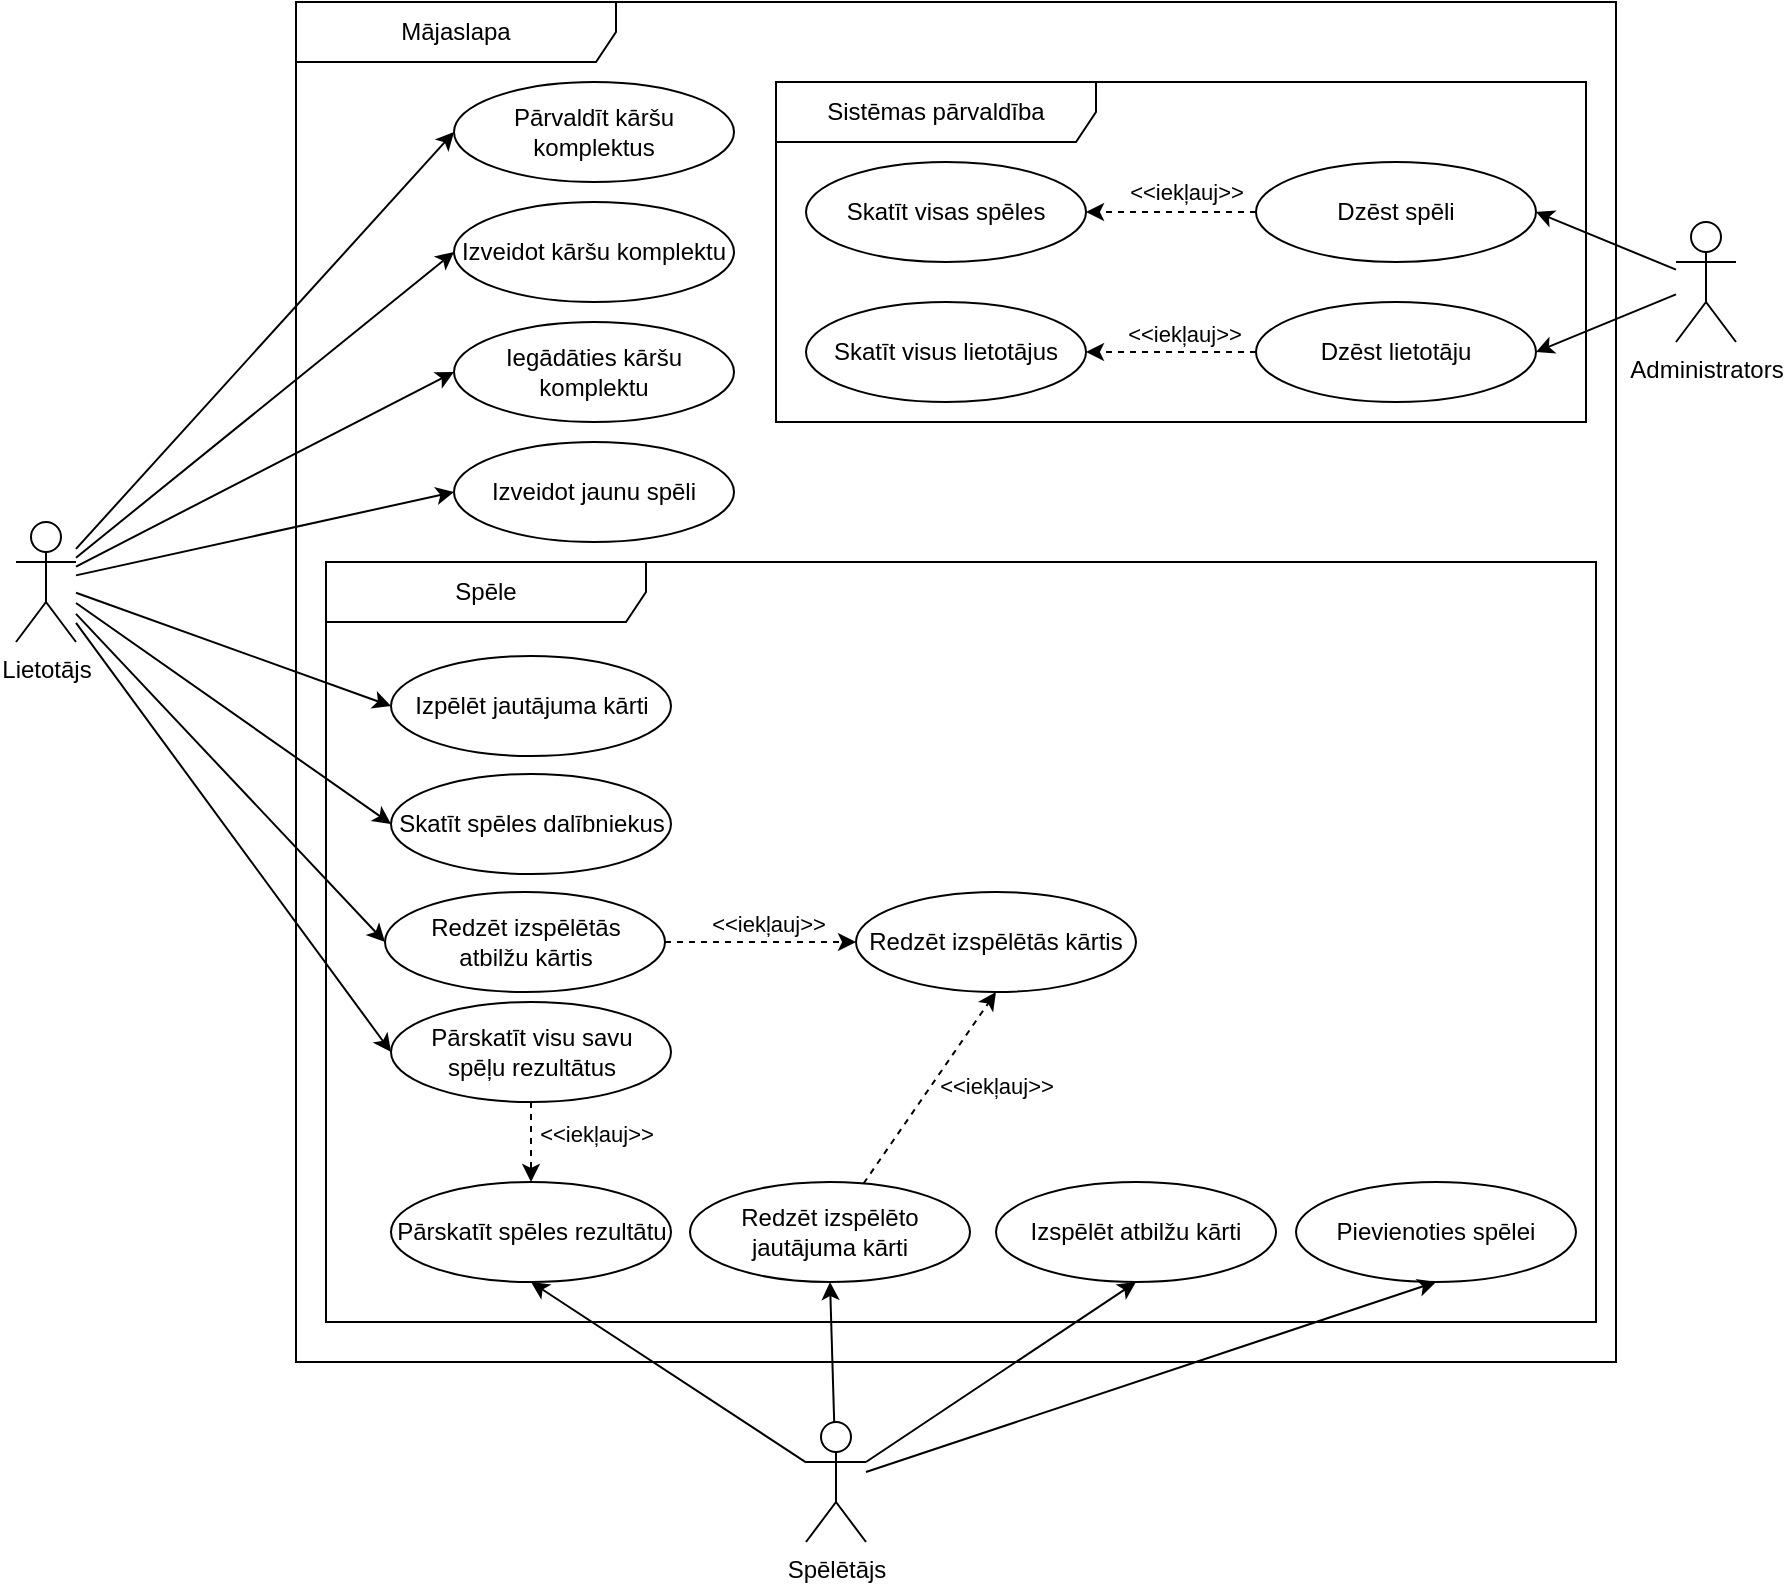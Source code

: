 <mxfile version="22.1.3" type="github">
  <diagram name="Page-1" id="wWv0QKPpNUzA6Ld12Msu">
    <mxGraphModel dx="1195" dy="658" grid="1" gridSize="10" guides="1" tooltips="1" connect="1" arrows="1" fold="1" page="1" pageScale="1" pageWidth="850" pageHeight="1100" math="0" shadow="0">
      <root>
        <mxCell id="0" />
        <mxCell id="1" parent="0" />
        <mxCell id="GtoTZNwH6GSO2kxzhmJJ-5" value="Mājaslapa" style="shape=umlFrame;whiteSpace=wrap;html=1;pointerEvents=0;recursiveResize=0;container=1;collapsible=0;width=160;" parent="1" vertex="1">
          <mxGeometry x="170" y="130" width="660" height="680" as="geometry" />
        </mxCell>
        <mxCell id="GtoTZNwH6GSO2kxzhmJJ-7" value="Pārvaldīt kāršu komplektus" style="ellipse;whiteSpace=wrap;html=1;" parent="GtoTZNwH6GSO2kxzhmJJ-5" vertex="1">
          <mxGeometry x="79" y="40" width="140" height="50" as="geometry" />
        </mxCell>
        <mxCell id="GtoTZNwH6GSO2kxzhmJJ-8" value="Izveidot kāršu komplektu" style="ellipse;whiteSpace=wrap;html=1;" parent="GtoTZNwH6GSO2kxzhmJJ-5" vertex="1">
          <mxGeometry x="79" y="100" width="140" height="50" as="geometry" />
        </mxCell>
        <mxCell id="GtoTZNwH6GSO2kxzhmJJ-9" value="Iegādāties kāršu komplektu" style="ellipse;whiteSpace=wrap;html=1;" parent="GtoTZNwH6GSO2kxzhmJJ-5" vertex="1">
          <mxGeometry x="79" y="160" width="140" height="50" as="geometry" />
        </mxCell>
        <mxCell id="GtoTZNwH6GSO2kxzhmJJ-10" value="Izveidot jaunu spēli" style="ellipse;whiteSpace=wrap;html=1;" parent="GtoTZNwH6GSO2kxzhmJJ-5" vertex="1">
          <mxGeometry x="79" y="220" width="140" height="50" as="geometry" />
        </mxCell>
        <mxCell id="GtoTZNwH6GSO2kxzhmJJ-19" value="Spēle" style="shape=umlFrame;whiteSpace=wrap;html=1;pointerEvents=0;recursiveResize=0;container=1;collapsible=0;width=160;" parent="GtoTZNwH6GSO2kxzhmJJ-5" vertex="1">
          <mxGeometry x="15" y="280" width="635" height="380" as="geometry" />
        </mxCell>
        <mxCell id="GtoTZNwH6GSO2kxzhmJJ-25" value="Izpēlēt jautājuma kārti" style="ellipse;whiteSpace=wrap;html=1;" parent="GtoTZNwH6GSO2kxzhmJJ-19" vertex="1">
          <mxGeometry x="32.5" y="47" width="140" height="50" as="geometry" />
        </mxCell>
        <mxCell id="GtoTZNwH6GSO2kxzhmJJ-29" value="Izspēlēt atbilžu kārti" style="ellipse;whiteSpace=wrap;html=1;" parent="GtoTZNwH6GSO2kxzhmJJ-19" vertex="1">
          <mxGeometry x="335" y="310" width="140" height="50" as="geometry" />
        </mxCell>
        <mxCell id="GtoTZNwH6GSO2kxzhmJJ-27" value="Skatīt spēles dalībniekus" style="ellipse;whiteSpace=wrap;html=1;" parent="GtoTZNwH6GSO2kxzhmJJ-19" vertex="1">
          <mxGeometry x="32.5" y="106" width="140" height="50" as="geometry" />
        </mxCell>
        <mxCell id="GtoTZNwH6GSO2kxzhmJJ-26" value="Pārskatīt spēles rezultātu" style="ellipse;whiteSpace=wrap;html=1;" parent="GtoTZNwH6GSO2kxzhmJJ-19" vertex="1">
          <mxGeometry x="32.5" y="310" width="140" height="50" as="geometry" />
        </mxCell>
        <mxCell id="GtoTZNwH6GSO2kxzhmJJ-28" value="Pievienoties spēlei" style="ellipse;whiteSpace=wrap;html=1;" parent="GtoTZNwH6GSO2kxzhmJJ-19" vertex="1">
          <mxGeometry x="485" y="310" width="140" height="50" as="geometry" />
        </mxCell>
        <mxCell id="_mYo-wjHt5KBkEZmQbUW-4" value="" style="edgeStyle=none;shape=connector;rounded=0;orthogonalLoop=1;jettySize=auto;html=1;labelBackgroundColor=default;strokeColor=default;align=center;verticalAlign=middle;fontFamily=Helvetica;fontSize=11;fontColor=default;endArrow=classic;dashed=1;" edge="1" parent="GtoTZNwH6GSO2kxzhmJJ-19" source="_mYo-wjHt5KBkEZmQbUW-3" target="GtoTZNwH6GSO2kxzhmJJ-26">
          <mxGeometry relative="1" as="geometry" />
        </mxCell>
        <mxCell id="_mYo-wjHt5KBkEZmQbUW-5" value="&amp;lt;&amp;lt;iekļauj&amp;gt;&amp;gt;" style="edgeLabel;html=1;align=center;verticalAlign=middle;resizable=0;points=[];fontSize=11;fontFamily=Helvetica;fontColor=default;" vertex="1" connectable="0" parent="_mYo-wjHt5KBkEZmQbUW-4">
          <mxGeometry x="-0.208" relative="1" as="geometry">
            <mxPoint x="32" as="offset" />
          </mxGeometry>
        </mxCell>
        <mxCell id="_mYo-wjHt5KBkEZmQbUW-3" value="Pārskatīt visu savu &lt;br&gt;spēļu rezultātus" style="ellipse;whiteSpace=wrap;html=1;" vertex="1" parent="GtoTZNwH6GSO2kxzhmJJ-19">
          <mxGeometry x="32.5" y="220" width="140" height="50" as="geometry" />
        </mxCell>
        <mxCell id="_mYo-wjHt5KBkEZmQbUW-15" style="edgeStyle=none;shape=connector;rounded=0;orthogonalLoop=1;jettySize=auto;html=1;entryX=0.5;entryY=1;entryDx=0;entryDy=0;labelBackgroundColor=default;strokeColor=default;align=center;verticalAlign=middle;fontFamily=Helvetica;fontSize=11;fontColor=default;endArrow=classic;dashed=1;" edge="1" parent="GtoTZNwH6GSO2kxzhmJJ-19" source="_mYo-wjHt5KBkEZmQbUW-9" target="_mYo-wjHt5KBkEZmQbUW-13">
          <mxGeometry relative="1" as="geometry" />
        </mxCell>
        <mxCell id="_mYo-wjHt5KBkEZmQbUW-17" value="&amp;lt;&amp;lt;iekļauj&amp;gt;&amp;gt;" style="edgeLabel;html=1;align=center;verticalAlign=middle;resizable=0;points=[];fontSize=11;fontFamily=Helvetica;fontColor=default;" vertex="1" connectable="0" parent="_mYo-wjHt5KBkEZmQbUW-15">
          <mxGeometry x="0.034" y="-1" relative="1" as="geometry">
            <mxPoint x="31" as="offset" />
          </mxGeometry>
        </mxCell>
        <mxCell id="_mYo-wjHt5KBkEZmQbUW-9" value="Redzēt izspēlēto jautājuma kārti" style="ellipse;whiteSpace=wrap;html=1;" vertex="1" parent="GtoTZNwH6GSO2kxzhmJJ-19">
          <mxGeometry x="182" y="310" width="140" height="50" as="geometry" />
        </mxCell>
        <mxCell id="_mYo-wjHt5KBkEZmQbUW-14" style="edgeStyle=none;shape=connector;rounded=0;orthogonalLoop=1;jettySize=auto;html=1;entryX=0;entryY=0.5;entryDx=0;entryDy=0;labelBackgroundColor=default;strokeColor=default;align=center;verticalAlign=middle;fontFamily=Helvetica;fontSize=11;fontColor=default;endArrow=classic;dashed=1;exitX=1;exitY=0.5;exitDx=0;exitDy=0;" edge="1" parent="GtoTZNwH6GSO2kxzhmJJ-19" source="_mYo-wjHt5KBkEZmQbUW-11" target="_mYo-wjHt5KBkEZmQbUW-13">
          <mxGeometry relative="1" as="geometry">
            <mxPoint x="181.998" y="159.998" as="sourcePoint" />
            <mxPoint x="316.76" y="187.57" as="targetPoint" />
          </mxGeometry>
        </mxCell>
        <mxCell id="_mYo-wjHt5KBkEZmQbUW-16" value="&amp;lt;&amp;lt;iekļauj&amp;gt;&amp;gt;" style="edgeLabel;html=1;align=center;verticalAlign=middle;resizable=0;points=[];fontSize=11;fontFamily=Helvetica;fontColor=default;" vertex="1" connectable="0" parent="_mYo-wjHt5KBkEZmQbUW-14">
          <mxGeometry x="0.071" y="3" relative="1" as="geometry">
            <mxPoint y="-6" as="offset" />
          </mxGeometry>
        </mxCell>
        <mxCell id="_mYo-wjHt5KBkEZmQbUW-11" value="Redzēt izspēlētās &lt;br&gt;atbilžu kārtis" style="ellipse;whiteSpace=wrap;html=1;" vertex="1" parent="GtoTZNwH6GSO2kxzhmJJ-19">
          <mxGeometry x="29.5" y="165" width="140" height="50" as="geometry" />
        </mxCell>
        <mxCell id="_mYo-wjHt5KBkEZmQbUW-13" value="Redzēt izspēlētās kārtis" style="ellipse;whiteSpace=wrap;html=1;" vertex="1" parent="GtoTZNwH6GSO2kxzhmJJ-19">
          <mxGeometry x="265" y="165" width="140" height="50" as="geometry" />
        </mxCell>
        <mxCell id="GtoTZNwH6GSO2kxzhmJJ-36" value="Sistēmas pārvaldība" style="shape=umlFrame;whiteSpace=wrap;html=1;pointerEvents=0;recursiveResize=0;container=1;collapsible=0;width=160;" parent="GtoTZNwH6GSO2kxzhmJJ-5" vertex="1">
          <mxGeometry x="240" y="40" width="405" height="170" as="geometry" />
        </mxCell>
        <mxCell id="GtoTZNwH6GSO2kxzhmJJ-42" style="edgeStyle=none;shape=connector;rounded=0;orthogonalLoop=1;jettySize=auto;html=1;entryX=1;entryY=0.5;entryDx=0;entryDy=0;labelBackgroundColor=default;strokeColor=default;align=center;verticalAlign=middle;fontFamily=Helvetica;fontSize=11;fontColor=default;endArrow=classic;dashed=1;" parent="GtoTZNwH6GSO2kxzhmJJ-36" source="GtoTZNwH6GSO2kxzhmJJ-37" target="GtoTZNwH6GSO2kxzhmJJ-38" edge="1">
          <mxGeometry relative="1" as="geometry" />
        </mxCell>
        <mxCell id="GtoTZNwH6GSO2kxzhmJJ-44" value="&amp;lt;&amp;lt;iekļauj&amp;gt;&amp;gt;" style="edgeLabel;html=1;align=center;verticalAlign=middle;resizable=0;points=[];fontSize=11;fontFamily=Helvetica;fontColor=default;" parent="GtoTZNwH6GSO2kxzhmJJ-42" vertex="1" connectable="0">
          <mxGeometry x="-0.501" y="-1" relative="1" as="geometry">
            <mxPoint x="-14" y="-9" as="offset" />
          </mxGeometry>
        </mxCell>
        <mxCell id="GtoTZNwH6GSO2kxzhmJJ-37" value="Dzēst spēli" style="ellipse;whiteSpace=wrap;html=1;" parent="GtoTZNwH6GSO2kxzhmJJ-36" vertex="1">
          <mxGeometry x="240" y="40" width="140" height="50" as="geometry" />
        </mxCell>
        <mxCell id="GtoTZNwH6GSO2kxzhmJJ-38" value="Skatīt visas spēles" style="ellipse;whiteSpace=wrap;html=1;" parent="GtoTZNwH6GSO2kxzhmJJ-36" vertex="1">
          <mxGeometry x="15" y="40" width="140" height="50" as="geometry" />
        </mxCell>
        <mxCell id="GtoTZNwH6GSO2kxzhmJJ-43" style="edgeStyle=none;shape=connector;rounded=0;orthogonalLoop=1;jettySize=auto;html=1;entryX=1;entryY=0.5;entryDx=0;entryDy=0;labelBackgroundColor=default;strokeColor=default;align=center;verticalAlign=middle;fontFamily=Helvetica;fontSize=11;fontColor=default;endArrow=classic;dashed=1;" parent="GtoTZNwH6GSO2kxzhmJJ-36" source="GtoTZNwH6GSO2kxzhmJJ-39" target="GtoTZNwH6GSO2kxzhmJJ-40" edge="1">
          <mxGeometry relative="1" as="geometry" />
        </mxCell>
        <mxCell id="GtoTZNwH6GSO2kxzhmJJ-45" value="&amp;lt;&amp;lt;iekļauj&amp;gt;&amp;gt;" style="edgeLabel;html=1;align=center;verticalAlign=middle;resizable=0;points=[];fontSize=11;fontFamily=Helvetica;fontColor=default;" parent="GtoTZNwH6GSO2kxzhmJJ-43" vertex="1" connectable="0">
          <mxGeometry x="-0.153" relative="1" as="geometry">
            <mxPoint y="-9" as="offset" />
          </mxGeometry>
        </mxCell>
        <mxCell id="GtoTZNwH6GSO2kxzhmJJ-39" value="Dzēst lietotāju" style="ellipse;whiteSpace=wrap;html=1;" parent="GtoTZNwH6GSO2kxzhmJJ-36" vertex="1">
          <mxGeometry x="240" y="110" width="140" height="50" as="geometry" />
        </mxCell>
        <mxCell id="GtoTZNwH6GSO2kxzhmJJ-40" value="Skatīt visus lietotājus" style="ellipse;whiteSpace=wrap;html=1;" parent="GtoTZNwH6GSO2kxzhmJJ-36" vertex="1">
          <mxGeometry x="15" y="110" width="140" height="50" as="geometry" />
        </mxCell>
        <mxCell id="GtoTZNwH6GSO2kxzhmJJ-12" style="rounded=0;orthogonalLoop=1;jettySize=auto;html=1;entryX=0;entryY=0.5;entryDx=0;entryDy=0;" parent="1" source="GtoTZNwH6GSO2kxzhmJJ-6" target="GtoTZNwH6GSO2kxzhmJJ-7" edge="1">
          <mxGeometry relative="1" as="geometry" />
        </mxCell>
        <mxCell id="GtoTZNwH6GSO2kxzhmJJ-13" style="edgeStyle=none;shape=connector;rounded=0;orthogonalLoop=1;jettySize=auto;html=1;entryX=0;entryY=0.5;entryDx=0;entryDy=0;labelBackgroundColor=default;strokeColor=default;align=center;verticalAlign=middle;fontFamily=Helvetica;fontSize=11;fontColor=default;endArrow=classic;" parent="1" source="GtoTZNwH6GSO2kxzhmJJ-6" target="GtoTZNwH6GSO2kxzhmJJ-8" edge="1">
          <mxGeometry relative="1" as="geometry" />
        </mxCell>
        <mxCell id="GtoTZNwH6GSO2kxzhmJJ-14" style="edgeStyle=none;shape=connector;rounded=0;orthogonalLoop=1;jettySize=auto;html=1;entryX=0;entryY=0.5;entryDx=0;entryDy=0;labelBackgroundColor=default;strokeColor=default;align=center;verticalAlign=middle;fontFamily=Helvetica;fontSize=11;fontColor=default;endArrow=classic;" parent="1" source="GtoTZNwH6GSO2kxzhmJJ-6" target="GtoTZNwH6GSO2kxzhmJJ-9" edge="1">
          <mxGeometry relative="1" as="geometry" />
        </mxCell>
        <mxCell id="GtoTZNwH6GSO2kxzhmJJ-15" style="edgeStyle=none;shape=connector;rounded=0;orthogonalLoop=1;jettySize=auto;html=1;entryX=0;entryY=0.5;entryDx=0;entryDy=0;labelBackgroundColor=default;strokeColor=default;align=center;verticalAlign=middle;fontFamily=Helvetica;fontSize=11;fontColor=default;endArrow=classic;" parent="1" source="GtoTZNwH6GSO2kxzhmJJ-6" target="GtoTZNwH6GSO2kxzhmJJ-10" edge="1">
          <mxGeometry relative="1" as="geometry" />
        </mxCell>
        <mxCell id="ZV7Y-Av7ND0QqWIJISmL-2" style="rounded=0;orthogonalLoop=1;jettySize=auto;html=1;entryX=0;entryY=0.5;entryDx=0;entryDy=0;" parent="1" source="GtoTZNwH6GSO2kxzhmJJ-6" target="GtoTZNwH6GSO2kxzhmJJ-27" edge="1">
          <mxGeometry relative="1" as="geometry" />
        </mxCell>
        <mxCell id="ZV7Y-Av7ND0QqWIJISmL-3" style="rounded=0;orthogonalLoop=1;jettySize=auto;html=1;entryX=0;entryY=0.5;entryDx=0;entryDy=0;" parent="1" source="GtoTZNwH6GSO2kxzhmJJ-6" target="_mYo-wjHt5KBkEZmQbUW-3" edge="1">
          <mxGeometry relative="1" as="geometry">
            <mxPoint x="130" y="670" as="targetPoint" />
          </mxGeometry>
        </mxCell>
        <mxCell id="_mYo-wjHt5KBkEZmQbUW-1" style="rounded=0;orthogonalLoop=1;jettySize=auto;html=1;entryX=0;entryY=0.5;entryDx=0;entryDy=0;" edge="1" parent="1" source="GtoTZNwH6GSO2kxzhmJJ-6" target="GtoTZNwH6GSO2kxzhmJJ-25">
          <mxGeometry relative="1" as="geometry" />
        </mxCell>
        <mxCell id="_mYo-wjHt5KBkEZmQbUW-12" style="edgeStyle=none;shape=connector;rounded=0;orthogonalLoop=1;jettySize=auto;html=1;entryX=0;entryY=0.5;entryDx=0;entryDy=0;labelBackgroundColor=default;strokeColor=default;align=center;verticalAlign=middle;fontFamily=Helvetica;fontSize=11;fontColor=default;endArrow=classic;" edge="1" parent="1" source="GtoTZNwH6GSO2kxzhmJJ-6" target="_mYo-wjHt5KBkEZmQbUW-11">
          <mxGeometry relative="1" as="geometry" />
        </mxCell>
        <mxCell id="GtoTZNwH6GSO2kxzhmJJ-6" value="Lietotājs" style="shape=umlActor;verticalLabelPosition=bottom;verticalAlign=top;html=1;" parent="1" vertex="1">
          <mxGeometry x="30" y="390" width="30" height="60" as="geometry" />
        </mxCell>
        <mxCell id="GtoTZNwH6GSO2kxzhmJJ-31" style="edgeStyle=none;shape=connector;rounded=0;orthogonalLoop=1;jettySize=auto;html=1;entryX=0.5;entryY=1;entryDx=0;entryDy=0;labelBackgroundColor=default;strokeColor=default;align=center;verticalAlign=middle;fontFamily=Helvetica;fontSize=11;fontColor=default;endArrow=classic;" parent="1" source="GtoTZNwH6GSO2kxzhmJJ-16" target="GtoTZNwH6GSO2kxzhmJJ-26" edge="1">
          <mxGeometry relative="1" as="geometry" />
        </mxCell>
        <mxCell id="GtoTZNwH6GSO2kxzhmJJ-33" style="edgeStyle=none;shape=connector;rounded=0;orthogonalLoop=1;jettySize=auto;html=1;entryX=0.5;entryY=1;entryDx=0;entryDy=0;labelBackgroundColor=default;strokeColor=default;align=center;verticalAlign=middle;fontFamily=Helvetica;fontSize=11;fontColor=default;endArrow=classic;" parent="1" source="GtoTZNwH6GSO2kxzhmJJ-16" target="GtoTZNwH6GSO2kxzhmJJ-28" edge="1">
          <mxGeometry relative="1" as="geometry" />
        </mxCell>
        <mxCell id="GtoTZNwH6GSO2kxzhmJJ-34" style="edgeStyle=none;shape=connector;rounded=0;orthogonalLoop=1;jettySize=auto;html=1;entryX=0.5;entryY=1;entryDx=0;entryDy=0;labelBackgroundColor=default;strokeColor=default;align=center;verticalAlign=middle;fontFamily=Helvetica;fontSize=11;fontColor=default;endArrow=classic;" parent="1" source="GtoTZNwH6GSO2kxzhmJJ-16" target="GtoTZNwH6GSO2kxzhmJJ-29" edge="1">
          <mxGeometry relative="1" as="geometry" />
        </mxCell>
        <mxCell id="_mYo-wjHt5KBkEZmQbUW-10" style="edgeStyle=none;shape=connector;rounded=0;orthogonalLoop=1;jettySize=auto;html=1;entryX=0.5;entryY=1;entryDx=0;entryDy=0;labelBackgroundColor=default;strokeColor=default;align=center;verticalAlign=middle;fontFamily=Helvetica;fontSize=11;fontColor=default;endArrow=classic;" edge="1" parent="1" source="GtoTZNwH6GSO2kxzhmJJ-16" target="_mYo-wjHt5KBkEZmQbUW-9">
          <mxGeometry relative="1" as="geometry" />
        </mxCell>
        <mxCell id="GtoTZNwH6GSO2kxzhmJJ-16" value="Spēlētājs" style="shape=umlActor;verticalLabelPosition=bottom;verticalAlign=top;html=1;" parent="1" vertex="1">
          <mxGeometry x="425" y="840" width="30" height="60" as="geometry" />
        </mxCell>
        <mxCell id="GtoTZNwH6GSO2kxzhmJJ-46" style="edgeStyle=none;shape=connector;rounded=0;orthogonalLoop=1;jettySize=auto;html=1;entryX=1;entryY=0.5;entryDx=0;entryDy=0;labelBackgroundColor=default;strokeColor=default;align=center;verticalAlign=middle;fontFamily=Helvetica;fontSize=11;fontColor=default;endArrow=classic;" parent="1" source="GtoTZNwH6GSO2kxzhmJJ-35" target="GtoTZNwH6GSO2kxzhmJJ-37" edge="1">
          <mxGeometry relative="1" as="geometry" />
        </mxCell>
        <mxCell id="GtoTZNwH6GSO2kxzhmJJ-47" style="edgeStyle=none;shape=connector;rounded=0;orthogonalLoop=1;jettySize=auto;html=1;entryX=1;entryY=0.5;entryDx=0;entryDy=0;labelBackgroundColor=default;strokeColor=default;align=center;verticalAlign=middle;fontFamily=Helvetica;fontSize=11;fontColor=default;endArrow=classic;" parent="1" source="GtoTZNwH6GSO2kxzhmJJ-35" target="GtoTZNwH6GSO2kxzhmJJ-39" edge="1">
          <mxGeometry relative="1" as="geometry" />
        </mxCell>
        <mxCell id="GtoTZNwH6GSO2kxzhmJJ-35" value="Administrators" style="shape=umlActor;verticalLabelPosition=bottom;verticalAlign=top;html=1;" parent="1" vertex="1">
          <mxGeometry x="860" y="240" width="30" height="60" as="geometry" />
        </mxCell>
      </root>
    </mxGraphModel>
  </diagram>
</mxfile>
